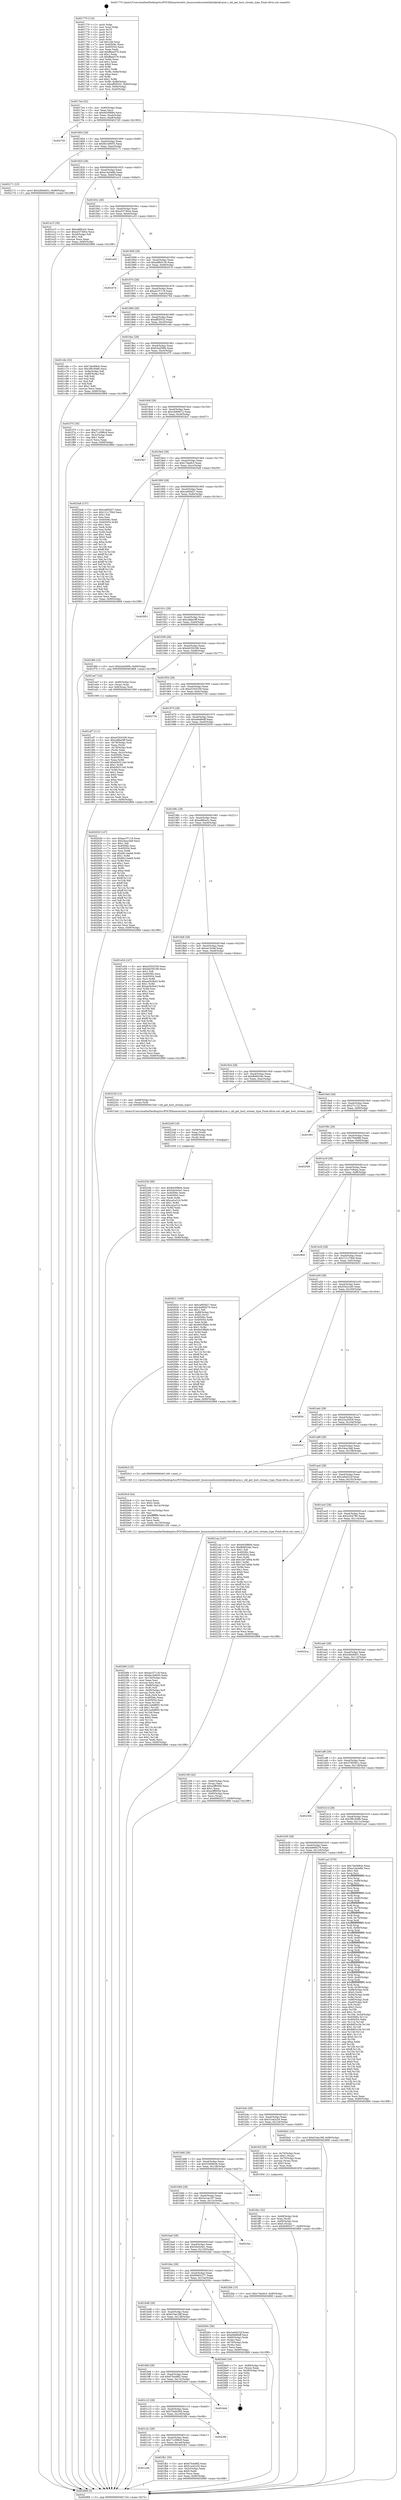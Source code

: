 digraph "0x401770" {
  label = "0x401770 (/mnt/c/Users/mathe/Desktop/tcc/POCII/binaries/extr_linuxsoundsocintelskylakeskl-pcm.c_skl_get_host_stream_type_Final-ollvm.out::main(0))"
  labelloc = "t"
  node[shape=record]

  Entry [label="",width=0.3,height=0.3,shape=circle,fillcolor=black,style=filled]
  "0x4017e4" [label="{
     0x4017e4 [32]\l
     | [instrs]\l
     &nbsp;&nbsp;0x4017e4 \<+6\>: mov -0x90(%rbp),%eax\l
     &nbsp;&nbsp;0x4017ea \<+2\>: mov %eax,%ecx\l
     &nbsp;&nbsp;0x4017ec \<+6\>: sub $0x9430f684,%ecx\l
     &nbsp;&nbsp;0x4017f2 \<+6\>: mov %eax,-0xa4(%rbp)\l
     &nbsp;&nbsp;0x4017f8 \<+6\>: mov %ecx,-0xa8(%rbp)\l
     &nbsp;&nbsp;0x4017fe \<+6\>: je 00000000004027d3 \<main+0x1063\>\l
  }"]
  "0x4027d3" [label="{
     0x4027d3\l
  }", style=dashed]
  "0x401804" [label="{
     0x401804 [28]\l
     | [instrs]\l
     &nbsp;&nbsp;0x401804 \<+5\>: jmp 0000000000401809 \<main+0x99\>\l
     &nbsp;&nbsp;0x401809 \<+6\>: mov -0xa4(%rbp),%eax\l
     &nbsp;&nbsp;0x40180f \<+5\>: sub $0x9e1b9055,%eax\l
     &nbsp;&nbsp;0x401814 \<+6\>: mov %eax,-0xac(%rbp)\l
     &nbsp;&nbsp;0x40181a \<+6\>: je 0000000000402171 \<main+0xa01\>\l
  }"]
  Exit [label="",width=0.3,height=0.3,shape=circle,fillcolor=black,style=filled,peripheries=2]
  "0x402171" [label="{
     0x402171 [15]\l
     | [instrs]\l
     &nbsp;&nbsp;0x402171 \<+10\>: movl $0x2d0e9d31,-0x90(%rbp)\l
     &nbsp;&nbsp;0x40217b \<+5\>: jmp 0000000000402868 \<main+0x10f8\>\l
  }"]
  "0x401820" [label="{
     0x401820 [28]\l
     | [instrs]\l
     &nbsp;&nbsp;0x401820 \<+5\>: jmp 0000000000401825 \<main+0xb5\>\l
     &nbsp;&nbsp;0x401825 \<+6\>: mov -0xa4(%rbp),%eax\l
     &nbsp;&nbsp;0x40182b \<+5\>: sub $0xa14a3e8b,%eax\l
     &nbsp;&nbsp;0x401830 \<+6\>: mov %eax,-0xb0(%rbp)\l
     &nbsp;&nbsp;0x401836 \<+6\>: je 0000000000401e15 \<main+0x6a5\>\l
  }"]
  "0x40225b" [label="{
     0x40225b [96]\l
     | [instrs]\l
     &nbsp;&nbsp;0x40225b \<+5\>: mov $0x9430f684,%eax\l
     &nbsp;&nbsp;0x402260 \<+5\>: mov $0x5dc0c0e1,%ecx\l
     &nbsp;&nbsp;0x402265 \<+7\>: mov 0x40506c,%edx\l
     &nbsp;&nbsp;0x40226c \<+7\>: mov 0x405054,%esi\l
     &nbsp;&nbsp;0x402273 \<+3\>: mov %edx,%r8d\l
     &nbsp;&nbsp;0x402276 \<+7\>: add $0xca2a31d,%r8d\l
     &nbsp;&nbsp;0x40227d \<+4\>: sub $0x1,%r8d\l
     &nbsp;&nbsp;0x402281 \<+7\>: sub $0xca2a31d,%r8d\l
     &nbsp;&nbsp;0x402288 \<+4\>: imul %r8d,%edx\l
     &nbsp;&nbsp;0x40228c \<+3\>: and $0x1,%edx\l
     &nbsp;&nbsp;0x40228f \<+3\>: cmp $0x0,%edx\l
     &nbsp;&nbsp;0x402292 \<+4\>: sete %r9b\l
     &nbsp;&nbsp;0x402296 \<+3\>: cmp $0xa,%esi\l
     &nbsp;&nbsp;0x402299 \<+4\>: setl %r10b\l
     &nbsp;&nbsp;0x40229d \<+3\>: mov %r9b,%r11b\l
     &nbsp;&nbsp;0x4022a0 \<+3\>: and %r10b,%r11b\l
     &nbsp;&nbsp;0x4022a3 \<+3\>: xor %r10b,%r9b\l
     &nbsp;&nbsp;0x4022a6 \<+3\>: or %r9b,%r11b\l
     &nbsp;&nbsp;0x4022a9 \<+4\>: test $0x1,%r11b\l
     &nbsp;&nbsp;0x4022ad \<+3\>: cmovne %ecx,%eax\l
     &nbsp;&nbsp;0x4022b0 \<+6\>: mov %eax,-0x90(%rbp)\l
     &nbsp;&nbsp;0x4022b6 \<+5\>: jmp 0000000000402868 \<main+0x10f8\>\l
  }"]
  "0x401e15" [label="{
     0x401e15 [30]\l
     | [instrs]\l
     &nbsp;&nbsp;0x401e15 \<+5\>: mov $0xed8fca3c,%eax\l
     &nbsp;&nbsp;0x401e1a \<+5\>: mov $0xa53749ce,%ecx\l
     &nbsp;&nbsp;0x401e1f \<+3\>: mov -0x2d(%rbp),%dl\l
     &nbsp;&nbsp;0x401e22 \<+3\>: test $0x1,%dl\l
     &nbsp;&nbsp;0x401e25 \<+3\>: cmovne %ecx,%eax\l
     &nbsp;&nbsp;0x401e28 \<+6\>: mov %eax,-0x90(%rbp)\l
     &nbsp;&nbsp;0x401e2e \<+5\>: jmp 0000000000402868 \<main+0x10f8\>\l
  }"]
  "0x40183c" [label="{
     0x40183c [28]\l
     | [instrs]\l
     &nbsp;&nbsp;0x40183c \<+5\>: jmp 0000000000401841 \<main+0xd1\>\l
     &nbsp;&nbsp;0x401841 \<+6\>: mov -0xa4(%rbp),%eax\l
     &nbsp;&nbsp;0x401847 \<+5\>: sub $0xa53749ce,%eax\l
     &nbsp;&nbsp;0x40184c \<+6\>: mov %eax,-0xb4(%rbp)\l
     &nbsp;&nbsp;0x401852 \<+6\>: je 0000000000401e33 \<main+0x6c3\>\l
  }"]
  "0x402249" [label="{
     0x402249 [18]\l
     | [instrs]\l
     &nbsp;&nbsp;0x402249 \<+4\>: mov -0x58(%rbp),%rdi\l
     &nbsp;&nbsp;0x40224d \<+2\>: mov %eax,(%rdi)\l
     &nbsp;&nbsp;0x40224f \<+4\>: mov -0x68(%rbp),%rdi\l
     &nbsp;&nbsp;0x402253 \<+3\>: mov (%rdi),%rdi\l
     &nbsp;&nbsp;0x402256 \<+5\>: call 0000000000401030 \<free@plt\>\l
     | [calls]\l
     &nbsp;&nbsp;0x401030 \{1\} (unknown)\l
  }"]
  "0x401e33" [label="{
     0x401e33\l
  }", style=dashed]
  "0x401858" [label="{
     0x401858 [28]\l
     | [instrs]\l
     &nbsp;&nbsp;0x401858 \<+5\>: jmp 000000000040185d \<main+0xed\>\l
     &nbsp;&nbsp;0x40185d \<+6\>: mov -0xa4(%rbp),%eax\l
     &nbsp;&nbsp;0x401863 \<+5\>: sub $0xa9fb0130,%eax\l
     &nbsp;&nbsp;0x401868 \<+6\>: mov %eax,-0xb8(%rbp)\l
     &nbsp;&nbsp;0x40186e \<+6\>: je 000000000040247d \<main+0xd0d\>\l
  }"]
  "0x4020f4" [label="{
     0x4020f4 [125]\l
     | [instrs]\l
     &nbsp;&nbsp;0x4020f4 \<+5\>: mov $0xae1f7118,%ecx\l
     &nbsp;&nbsp;0x4020f9 \<+5\>: mov $0x9e1b9055,%edx\l
     &nbsp;&nbsp;0x4020fe \<+6\>: mov -0x150(%rbp),%esi\l
     &nbsp;&nbsp;0x402104 \<+3\>: imul %eax,%esi\l
     &nbsp;&nbsp;0x402107 \<+3\>: movslq %esi,%rdi\l
     &nbsp;&nbsp;0x40210a \<+4\>: mov -0x68(%rbp),%r8\l
     &nbsp;&nbsp;0x40210e \<+3\>: mov (%r8),%r8\l
     &nbsp;&nbsp;0x402111 \<+4\>: mov -0x60(%rbp),%r9\l
     &nbsp;&nbsp;0x402115 \<+3\>: movslq (%r9),%r9\l
     &nbsp;&nbsp;0x402118 \<+4\>: mov %rdi,(%r8,%r9,8)\l
     &nbsp;&nbsp;0x40211c \<+7\>: mov 0x40506c,%eax\l
     &nbsp;&nbsp;0x402123 \<+7\>: mov 0x405054,%esi\l
     &nbsp;&nbsp;0x40212a \<+3\>: mov %eax,%r10d\l
     &nbsp;&nbsp;0x40212d \<+7\>: add $0x1ed4f955,%r10d\l
     &nbsp;&nbsp;0x402134 \<+4\>: sub $0x1,%r10d\l
     &nbsp;&nbsp;0x402138 \<+7\>: sub $0x1ed4f955,%r10d\l
     &nbsp;&nbsp;0x40213f \<+4\>: imul %r10d,%eax\l
     &nbsp;&nbsp;0x402143 \<+3\>: and $0x1,%eax\l
     &nbsp;&nbsp;0x402146 \<+3\>: cmp $0x0,%eax\l
     &nbsp;&nbsp;0x402149 \<+4\>: sete %r11b\l
     &nbsp;&nbsp;0x40214d \<+3\>: cmp $0xa,%esi\l
     &nbsp;&nbsp;0x402150 \<+3\>: setl %bl\l
     &nbsp;&nbsp;0x402153 \<+3\>: mov %r11b,%r14b\l
     &nbsp;&nbsp;0x402156 \<+3\>: and %bl,%r14b\l
     &nbsp;&nbsp;0x402159 \<+3\>: xor %bl,%r11b\l
     &nbsp;&nbsp;0x40215c \<+3\>: or %r11b,%r14b\l
     &nbsp;&nbsp;0x40215f \<+4\>: test $0x1,%r14b\l
     &nbsp;&nbsp;0x402163 \<+3\>: cmovne %edx,%ecx\l
     &nbsp;&nbsp;0x402166 \<+6\>: mov %ecx,-0x90(%rbp)\l
     &nbsp;&nbsp;0x40216c \<+5\>: jmp 0000000000402868 \<main+0x10f8\>\l
  }"]
  "0x40247d" [label="{
     0x40247d\l
  }", style=dashed]
  "0x401874" [label="{
     0x401874 [28]\l
     | [instrs]\l
     &nbsp;&nbsp;0x401874 \<+5\>: jmp 0000000000401879 \<main+0x109\>\l
     &nbsp;&nbsp;0x401879 \<+6\>: mov -0xa4(%rbp),%eax\l
     &nbsp;&nbsp;0x40187f \<+5\>: sub $0xae1f7118,%eax\l
     &nbsp;&nbsp;0x401884 \<+6\>: mov %eax,-0xbc(%rbp)\l
     &nbsp;&nbsp;0x40188a \<+6\>: je 000000000040276d \<main+0xffd\>\l
  }"]
  "0x4020c8" [label="{
     0x4020c8 [44]\l
     | [instrs]\l
     &nbsp;&nbsp;0x4020c8 \<+2\>: xor %ecx,%ecx\l
     &nbsp;&nbsp;0x4020ca \<+5\>: mov $0x2,%edx\l
     &nbsp;&nbsp;0x4020cf \<+6\>: mov %edx,-0x14c(%rbp)\l
     &nbsp;&nbsp;0x4020d5 \<+1\>: cltd\l
     &nbsp;&nbsp;0x4020d6 \<+6\>: mov -0x14c(%rbp),%esi\l
     &nbsp;&nbsp;0x4020dc \<+2\>: idiv %esi\l
     &nbsp;&nbsp;0x4020de \<+6\>: imul $0xfffffffe,%edx,%edx\l
     &nbsp;&nbsp;0x4020e4 \<+3\>: sub $0x1,%ecx\l
     &nbsp;&nbsp;0x4020e7 \<+2\>: sub %ecx,%edx\l
     &nbsp;&nbsp;0x4020e9 \<+6\>: mov %edx,-0x150(%rbp)\l
     &nbsp;&nbsp;0x4020ef \<+5\>: call 0000000000401160 \<next_i\>\l
     | [calls]\l
     &nbsp;&nbsp;0x401160 \{1\} (/mnt/c/Users/mathe/Desktop/tcc/POCII/binaries/extr_linuxsoundsocintelskylakeskl-pcm.c_skl_get_host_stream_type_Final-ollvm.out::next_i)\l
  }"]
  "0x40276d" [label="{
     0x40276d\l
  }", style=dashed]
  "0x401890" [label="{
     0x401890 [28]\l
     | [instrs]\l
     &nbsp;&nbsp;0x401890 \<+5\>: jmp 0000000000401895 \<main+0x125\>\l
     &nbsp;&nbsp;0x401895 \<+6\>: mov -0xa4(%rbp),%eax\l
     &nbsp;&nbsp;0x40189b \<+5\>: sub $0xaff29332,%eax\l
     &nbsp;&nbsp;0x4018a0 \<+6\>: mov %eax,-0xc0(%rbp)\l
     &nbsp;&nbsp;0x4018a6 \<+6\>: je 0000000000401c6e \<main+0x4fe\>\l
  }"]
  "0x401fec" [label="{
     0x401fec [32]\l
     | [instrs]\l
     &nbsp;&nbsp;0x401fec \<+4\>: mov -0x68(%rbp),%rdi\l
     &nbsp;&nbsp;0x401ff0 \<+3\>: mov %rax,(%rdi)\l
     &nbsp;&nbsp;0x401ff3 \<+4\>: mov -0x60(%rbp),%rax\l
     &nbsp;&nbsp;0x401ff7 \<+6\>: movl $0x0,(%rax)\l
     &nbsp;&nbsp;0x401ffd \<+10\>: movl $0x60602277,-0x90(%rbp)\l
     &nbsp;&nbsp;0x402007 \<+5\>: jmp 0000000000402868 \<main+0x10f8\>\l
  }"]
  "0x401c6e" [label="{
     0x401c6e [53]\l
     | [instrs]\l
     &nbsp;&nbsp;0x401c6e \<+5\>: mov $0x7de568cb,%eax\l
     &nbsp;&nbsp;0x401c73 \<+5\>: mov $0x3f91848b,%ecx\l
     &nbsp;&nbsp;0x401c78 \<+6\>: mov -0x8a(%rbp),%dl\l
     &nbsp;&nbsp;0x401c7e \<+7\>: mov -0x89(%rbp),%sil\l
     &nbsp;&nbsp;0x401c85 \<+3\>: mov %dl,%dil\l
     &nbsp;&nbsp;0x401c88 \<+3\>: and %sil,%dil\l
     &nbsp;&nbsp;0x401c8b \<+3\>: xor %sil,%dl\l
     &nbsp;&nbsp;0x401c8e \<+3\>: or %dl,%dil\l
     &nbsp;&nbsp;0x401c91 \<+4\>: test $0x1,%dil\l
     &nbsp;&nbsp;0x401c95 \<+3\>: cmovne %ecx,%eax\l
     &nbsp;&nbsp;0x401c98 \<+6\>: mov %eax,-0x90(%rbp)\l
     &nbsp;&nbsp;0x401c9e \<+5\>: jmp 0000000000402868 \<main+0x10f8\>\l
  }"]
  "0x4018ac" [label="{
     0x4018ac [28]\l
     | [instrs]\l
     &nbsp;&nbsp;0x4018ac \<+5\>: jmp 00000000004018b1 \<main+0x141\>\l
     &nbsp;&nbsp;0x4018b1 \<+6\>: mov -0xa4(%rbp),%eax\l
     &nbsp;&nbsp;0x4018b7 \<+5\>: sub $0xb3a458f4,%eax\l
     &nbsp;&nbsp;0x4018bc \<+6\>: mov %eax,-0xc4(%rbp)\l
     &nbsp;&nbsp;0x4018c2 \<+6\>: je 0000000000401f75 \<main+0x805\>\l
  }"]
  "0x402868" [label="{
     0x402868 [5]\l
     | [instrs]\l
     &nbsp;&nbsp;0x402868 \<+5\>: jmp 00000000004017e4 \<main+0x74\>\l
  }"]
  "0x401770" [label="{
     0x401770 [116]\l
     | [instrs]\l
     &nbsp;&nbsp;0x401770 \<+1\>: push %rbp\l
     &nbsp;&nbsp;0x401771 \<+3\>: mov %rsp,%rbp\l
     &nbsp;&nbsp;0x401774 \<+2\>: push %r15\l
     &nbsp;&nbsp;0x401776 \<+2\>: push %r14\l
     &nbsp;&nbsp;0x401778 \<+2\>: push %r13\l
     &nbsp;&nbsp;0x40177a \<+2\>: push %r12\l
     &nbsp;&nbsp;0x40177c \<+1\>: push %rbx\l
     &nbsp;&nbsp;0x40177d \<+7\>: sub $0x148,%rsp\l
     &nbsp;&nbsp;0x401784 \<+7\>: mov 0x40506c,%eax\l
     &nbsp;&nbsp;0x40178b \<+7\>: mov 0x405054,%ecx\l
     &nbsp;&nbsp;0x401792 \<+2\>: mov %eax,%edx\l
     &nbsp;&nbsp;0x401794 \<+6\>: add $0xffaee576,%edx\l
     &nbsp;&nbsp;0x40179a \<+3\>: sub $0x1,%edx\l
     &nbsp;&nbsp;0x40179d \<+6\>: sub $0xffaee576,%edx\l
     &nbsp;&nbsp;0x4017a3 \<+3\>: imul %edx,%eax\l
     &nbsp;&nbsp;0x4017a6 \<+3\>: and $0x1,%eax\l
     &nbsp;&nbsp;0x4017a9 \<+3\>: cmp $0x0,%eax\l
     &nbsp;&nbsp;0x4017ac \<+4\>: sete %r8b\l
     &nbsp;&nbsp;0x4017b0 \<+4\>: and $0x1,%r8b\l
     &nbsp;&nbsp;0x4017b4 \<+7\>: mov %r8b,-0x8a(%rbp)\l
     &nbsp;&nbsp;0x4017bb \<+3\>: cmp $0xa,%ecx\l
     &nbsp;&nbsp;0x4017be \<+4\>: setl %r8b\l
     &nbsp;&nbsp;0x4017c2 \<+4\>: and $0x1,%r8b\l
     &nbsp;&nbsp;0x4017c6 \<+7\>: mov %r8b,-0x89(%rbp)\l
     &nbsp;&nbsp;0x4017cd \<+10\>: movl $0xaff29332,-0x90(%rbp)\l
     &nbsp;&nbsp;0x4017d7 \<+6\>: mov %edi,-0x94(%rbp)\l
     &nbsp;&nbsp;0x4017dd \<+7\>: mov %rsi,-0xa0(%rbp)\l
  }"]
  "0x401c48" [label="{
     0x401c48\l
  }", style=dashed]
  "0x401f75" [label="{
     0x401f75 [30]\l
     | [instrs]\l
     &nbsp;&nbsp;0x401f75 \<+5\>: mov $0x27c122,%eax\l
     &nbsp;&nbsp;0x401f7a \<+5\>: mov $0x71c096c9,%ecx\l
     &nbsp;&nbsp;0x401f7f \<+3\>: mov -0x2c(%rbp),%edx\l
     &nbsp;&nbsp;0x401f82 \<+3\>: cmp $0x1,%edx\l
     &nbsp;&nbsp;0x401f85 \<+3\>: cmovl %ecx,%eax\l
     &nbsp;&nbsp;0x401f88 \<+6\>: mov %eax,-0x90(%rbp)\l
     &nbsp;&nbsp;0x401f8e \<+5\>: jmp 0000000000402868 \<main+0x10f8\>\l
  }"]
  "0x4018c8" [label="{
     0x4018c8 [28]\l
     | [instrs]\l
     &nbsp;&nbsp;0x4018c8 \<+5\>: jmp 00000000004018cd \<main+0x15d\>\l
     &nbsp;&nbsp;0x4018cd \<+6\>: mov -0xa4(%rbp),%eax\l
     &nbsp;&nbsp;0x4018d3 \<+5\>: sub $0xc4d94b72,%eax\l
     &nbsp;&nbsp;0x4018d8 \<+6\>: mov %eax,-0xc8(%rbp)\l
     &nbsp;&nbsp;0x4018de \<+6\>: je 00000000004024a7 \<main+0xd37\>\l
  }"]
  "0x401fb1" [label="{
     0x401fb1 [30]\l
     | [instrs]\l
     &nbsp;&nbsp;0x401fb1 \<+5\>: mov $0x67b448f2,%eax\l
     &nbsp;&nbsp;0x401fb6 \<+5\>: mov $0x51e42c54,%ecx\l
     &nbsp;&nbsp;0x401fbb \<+3\>: mov -0x2c(%rbp),%edx\l
     &nbsp;&nbsp;0x401fbe \<+3\>: cmp $0x0,%edx\l
     &nbsp;&nbsp;0x401fc1 \<+3\>: cmove %ecx,%eax\l
     &nbsp;&nbsp;0x401fc4 \<+6\>: mov %eax,-0x90(%rbp)\l
     &nbsp;&nbsp;0x401fca \<+5\>: jmp 0000000000402868 \<main+0x10f8\>\l
  }"]
  "0x4024a7" [label="{
     0x4024a7\l
  }", style=dashed]
  "0x4018e4" [label="{
     0x4018e4 [28]\l
     | [instrs]\l
     &nbsp;&nbsp;0x4018e4 \<+5\>: jmp 00000000004018e9 \<main+0x179\>\l
     &nbsp;&nbsp;0x4018e9 \<+6\>: mov -0xa4(%rbp),%eax\l
     &nbsp;&nbsp;0x4018ef \<+5\>: sub $0xc7deefc3,%eax\l
     &nbsp;&nbsp;0x4018f4 \<+6\>: mov %eax,-0xcc(%rbp)\l
     &nbsp;&nbsp;0x4018fa \<+6\>: je 00000000004025a8 \<main+0xe38\>\l
  }"]
  "0x401c2c" [label="{
     0x401c2c [28]\l
     | [instrs]\l
     &nbsp;&nbsp;0x401c2c \<+5\>: jmp 0000000000401c31 \<main+0x4c1\>\l
     &nbsp;&nbsp;0x401c31 \<+6\>: mov -0xa4(%rbp),%eax\l
     &nbsp;&nbsp;0x401c37 \<+5\>: sub $0x71c096c9,%eax\l
     &nbsp;&nbsp;0x401c3c \<+6\>: mov %eax,-0x144(%rbp)\l
     &nbsp;&nbsp;0x401c42 \<+6\>: je 0000000000401fb1 \<main+0x841\>\l
  }"]
  "0x4025a8" [label="{
     0x4025a8 [137]\l
     | [instrs]\l
     &nbsp;&nbsp;0x4025a8 \<+5\>: mov $0xca6f3d27,%eax\l
     &nbsp;&nbsp;0x4025ad \<+5\>: mov $0x121c70b0,%ecx\l
     &nbsp;&nbsp;0x4025b2 \<+2\>: mov $0x1,%dl\l
     &nbsp;&nbsp;0x4025b4 \<+2\>: xor %esi,%esi\l
     &nbsp;&nbsp;0x4025b6 \<+7\>: mov 0x40506c,%edi\l
     &nbsp;&nbsp;0x4025bd \<+8\>: mov 0x405054,%r8d\l
     &nbsp;&nbsp;0x4025c5 \<+3\>: sub $0x1,%esi\l
     &nbsp;&nbsp;0x4025c8 \<+3\>: mov %edi,%r9d\l
     &nbsp;&nbsp;0x4025cb \<+3\>: add %esi,%r9d\l
     &nbsp;&nbsp;0x4025ce \<+4\>: imul %r9d,%edi\l
     &nbsp;&nbsp;0x4025d2 \<+3\>: and $0x1,%edi\l
     &nbsp;&nbsp;0x4025d5 \<+3\>: cmp $0x0,%edi\l
     &nbsp;&nbsp;0x4025d8 \<+4\>: sete %r10b\l
     &nbsp;&nbsp;0x4025dc \<+4\>: cmp $0xa,%r8d\l
     &nbsp;&nbsp;0x4025e0 \<+4\>: setl %r11b\l
     &nbsp;&nbsp;0x4025e4 \<+3\>: mov %r10b,%bl\l
     &nbsp;&nbsp;0x4025e7 \<+3\>: xor $0xff,%bl\l
     &nbsp;&nbsp;0x4025ea \<+3\>: mov %r11b,%r14b\l
     &nbsp;&nbsp;0x4025ed \<+4\>: xor $0xff,%r14b\l
     &nbsp;&nbsp;0x4025f1 \<+3\>: xor $0x1,%dl\l
     &nbsp;&nbsp;0x4025f4 \<+3\>: mov %bl,%r15b\l
     &nbsp;&nbsp;0x4025f7 \<+4\>: and $0xff,%r15b\l
     &nbsp;&nbsp;0x4025fb \<+3\>: and %dl,%r10b\l
     &nbsp;&nbsp;0x4025fe \<+3\>: mov %r14b,%r12b\l
     &nbsp;&nbsp;0x402601 \<+4\>: and $0xff,%r12b\l
     &nbsp;&nbsp;0x402605 \<+3\>: and %dl,%r11b\l
     &nbsp;&nbsp;0x402608 \<+3\>: or %r10b,%r15b\l
     &nbsp;&nbsp;0x40260b \<+3\>: or %r11b,%r12b\l
     &nbsp;&nbsp;0x40260e \<+3\>: xor %r12b,%r15b\l
     &nbsp;&nbsp;0x402611 \<+3\>: or %r14b,%bl\l
     &nbsp;&nbsp;0x402614 \<+3\>: xor $0xff,%bl\l
     &nbsp;&nbsp;0x402617 \<+3\>: or $0x1,%dl\l
     &nbsp;&nbsp;0x40261a \<+2\>: and %dl,%bl\l
     &nbsp;&nbsp;0x40261c \<+3\>: or %bl,%r15b\l
     &nbsp;&nbsp;0x40261f \<+4\>: test $0x1,%r15b\l
     &nbsp;&nbsp;0x402623 \<+3\>: cmovne %ecx,%eax\l
     &nbsp;&nbsp;0x402626 \<+6\>: mov %eax,-0x90(%rbp)\l
     &nbsp;&nbsp;0x40262c \<+5\>: jmp 0000000000402868 \<main+0x10f8\>\l
  }"]
  "0x401900" [label="{
     0x401900 [28]\l
     | [instrs]\l
     &nbsp;&nbsp;0x401900 \<+5\>: jmp 0000000000401905 \<main+0x195\>\l
     &nbsp;&nbsp;0x401905 \<+6\>: mov -0xa4(%rbp),%eax\l
     &nbsp;&nbsp;0x40190b \<+5\>: sub $0xca6f3d27,%eax\l
     &nbsp;&nbsp;0x401910 \<+6\>: mov %eax,-0xd0(%rbp)\l
     &nbsp;&nbsp;0x401916 \<+6\>: je 0000000000402851 \<main+0x10e1\>\l
  }"]
  "0x4023fb" [label="{
     0x4023fb\l
  }", style=dashed]
  "0x402851" [label="{
     0x402851\l
  }", style=dashed]
  "0x40191c" [label="{
     0x40191c [28]\l
     | [instrs]\l
     &nbsp;&nbsp;0x40191c \<+5\>: jmp 0000000000401921 \<main+0x1b1\>\l
     &nbsp;&nbsp;0x401921 \<+6\>: mov -0xa4(%rbp),%eax\l
     &nbsp;&nbsp;0x401927 \<+5\>: sub $0xcddbe3ff,%eax\l
     &nbsp;&nbsp;0x40192c \<+6\>: mov %eax,-0xd4(%rbp)\l
     &nbsp;&nbsp;0x401932 \<+6\>: je 0000000000401f66 \<main+0x7f6\>\l
  }"]
  "0x401c10" [label="{
     0x401c10 [28]\l
     | [instrs]\l
     &nbsp;&nbsp;0x401c10 \<+5\>: jmp 0000000000401c15 \<main+0x4a5\>\l
     &nbsp;&nbsp;0x401c15 \<+6\>: mov -0xa4(%rbp),%eax\l
     &nbsp;&nbsp;0x401c1b \<+5\>: sub $0x70a0d3d5,%eax\l
     &nbsp;&nbsp;0x401c20 \<+6\>: mov %eax,-0x140(%rbp)\l
     &nbsp;&nbsp;0x401c26 \<+6\>: je 00000000004023fb \<main+0xc8b\>\l
  }"]
  "0x401f66" [label="{
     0x401f66 [15]\l
     | [instrs]\l
     &nbsp;&nbsp;0x401f66 \<+10\>: movl $0xb3a458f4,-0x90(%rbp)\l
     &nbsp;&nbsp;0x401f70 \<+5\>: jmp 0000000000402868 \<main+0x10f8\>\l
  }"]
  "0x401938" [label="{
     0x401938 [28]\l
     | [instrs]\l
     &nbsp;&nbsp;0x401938 \<+5\>: jmp 000000000040193d \<main+0x1cd\>\l
     &nbsp;&nbsp;0x40193d \<+6\>: mov -0xa4(%rbp),%eax\l
     &nbsp;&nbsp;0x401943 \<+5\>: sub $0xdd259198,%eax\l
     &nbsp;&nbsp;0x401948 \<+6\>: mov %eax,-0xd8(%rbp)\l
     &nbsp;&nbsp;0x40194e \<+6\>: je 0000000000401ee7 \<main+0x777\>\l
  }"]
  "0x4024d4" [label="{
     0x4024d4\l
  }", style=dashed]
  "0x401ee7" [label="{
     0x401ee7 [16]\l
     | [instrs]\l
     &nbsp;&nbsp;0x401ee7 \<+4\>: mov -0x80(%rbp),%rax\l
     &nbsp;&nbsp;0x401eeb \<+3\>: mov (%rax),%rax\l
     &nbsp;&nbsp;0x401eee \<+4\>: mov 0x8(%rax),%rdi\l
     &nbsp;&nbsp;0x401ef2 \<+5\>: call 0000000000401060 \<atoi@plt\>\l
     | [calls]\l
     &nbsp;&nbsp;0x401060 \{1\} (unknown)\l
  }"]
  "0x401954" [label="{
     0x401954 [28]\l
     | [instrs]\l
     &nbsp;&nbsp;0x401954 \<+5\>: jmp 0000000000401959 \<main+0x1e9\>\l
     &nbsp;&nbsp;0x401959 \<+6\>: mov -0xa4(%rbp),%eax\l
     &nbsp;&nbsp;0x40195f \<+5\>: sub $0xe5354339,%eax\l
     &nbsp;&nbsp;0x401964 \<+6\>: mov %eax,-0xdc(%rbp)\l
     &nbsp;&nbsp;0x40196a \<+6\>: je 000000000040273d \<main+0xfcd\>\l
  }"]
  "0x401bf4" [label="{
     0x401bf4 [28]\l
     | [instrs]\l
     &nbsp;&nbsp;0x401bf4 \<+5\>: jmp 0000000000401bf9 \<main+0x489\>\l
     &nbsp;&nbsp;0x401bf9 \<+6\>: mov -0xa4(%rbp),%eax\l
     &nbsp;&nbsp;0x401bff \<+5\>: sub $0x67b448f2,%eax\l
     &nbsp;&nbsp;0x401c04 \<+6\>: mov %eax,-0x13c(%rbp)\l
     &nbsp;&nbsp;0x401c0a \<+6\>: je 00000000004024d4 \<main+0xd64\>\l
  }"]
  "0x40273d" [label="{
     0x40273d\l
  }", style=dashed]
  "0x401970" [label="{
     0x401970 [28]\l
     | [instrs]\l
     &nbsp;&nbsp;0x401970 \<+5\>: jmp 0000000000401975 \<main+0x205\>\l
     &nbsp;&nbsp;0x401975 \<+6\>: mov -0xa4(%rbp),%eax\l
     &nbsp;&nbsp;0x40197b \<+5\>: sub $0xe9e86eff,%eax\l
     &nbsp;&nbsp;0x401980 \<+6\>: mov %eax,-0xe0(%rbp)\l
     &nbsp;&nbsp;0x401986 \<+6\>: je 0000000000402030 \<main+0x8c0\>\l
  }"]
  "0x4026e0" [label="{
     0x4026e0 [24]\l
     | [instrs]\l
     &nbsp;&nbsp;0x4026e0 \<+7\>: mov -0x88(%rbp),%rax\l
     &nbsp;&nbsp;0x4026e7 \<+2\>: mov (%rax),%eax\l
     &nbsp;&nbsp;0x4026e9 \<+4\>: lea -0x28(%rbp),%rsp\l
     &nbsp;&nbsp;0x4026ed \<+1\>: pop %rbx\l
     &nbsp;&nbsp;0x4026ee \<+2\>: pop %r12\l
     &nbsp;&nbsp;0x4026f0 \<+2\>: pop %r13\l
     &nbsp;&nbsp;0x4026f2 \<+2\>: pop %r14\l
     &nbsp;&nbsp;0x4026f4 \<+2\>: pop %r15\l
     &nbsp;&nbsp;0x4026f6 \<+1\>: pop %rbp\l
     &nbsp;&nbsp;0x4026f7 \<+1\>: ret\l
  }"]
  "0x402030" [label="{
     0x402030 [147]\l
     | [instrs]\l
     &nbsp;&nbsp;0x402030 \<+5\>: mov $0xae1f7118,%eax\l
     &nbsp;&nbsp;0x402035 \<+5\>: mov $0x24ea1fa8,%ecx\l
     &nbsp;&nbsp;0x40203a \<+2\>: mov $0x1,%dl\l
     &nbsp;&nbsp;0x40203c \<+7\>: mov 0x40506c,%esi\l
     &nbsp;&nbsp;0x402043 \<+7\>: mov 0x405054,%edi\l
     &nbsp;&nbsp;0x40204a \<+3\>: mov %esi,%r8d\l
     &nbsp;&nbsp;0x40204d \<+7\>: add $0x6612ade8,%r8d\l
     &nbsp;&nbsp;0x402054 \<+4\>: sub $0x1,%r8d\l
     &nbsp;&nbsp;0x402058 \<+7\>: sub $0x6612ade8,%r8d\l
     &nbsp;&nbsp;0x40205f \<+4\>: imul %r8d,%esi\l
     &nbsp;&nbsp;0x402063 \<+3\>: and $0x1,%esi\l
     &nbsp;&nbsp;0x402066 \<+3\>: cmp $0x0,%esi\l
     &nbsp;&nbsp;0x402069 \<+4\>: sete %r9b\l
     &nbsp;&nbsp;0x40206d \<+3\>: cmp $0xa,%edi\l
     &nbsp;&nbsp;0x402070 \<+4\>: setl %r10b\l
     &nbsp;&nbsp;0x402074 \<+3\>: mov %r9b,%r11b\l
     &nbsp;&nbsp;0x402077 \<+4\>: xor $0xff,%r11b\l
     &nbsp;&nbsp;0x40207b \<+3\>: mov %r10b,%bl\l
     &nbsp;&nbsp;0x40207e \<+3\>: xor $0xff,%bl\l
     &nbsp;&nbsp;0x402081 \<+3\>: xor $0x1,%dl\l
     &nbsp;&nbsp;0x402084 \<+3\>: mov %r11b,%r14b\l
     &nbsp;&nbsp;0x402087 \<+4\>: and $0xff,%r14b\l
     &nbsp;&nbsp;0x40208b \<+3\>: and %dl,%r9b\l
     &nbsp;&nbsp;0x40208e \<+3\>: mov %bl,%r15b\l
     &nbsp;&nbsp;0x402091 \<+4\>: and $0xff,%r15b\l
     &nbsp;&nbsp;0x402095 \<+3\>: and %dl,%r10b\l
     &nbsp;&nbsp;0x402098 \<+3\>: or %r9b,%r14b\l
     &nbsp;&nbsp;0x40209b \<+3\>: or %r10b,%r15b\l
     &nbsp;&nbsp;0x40209e \<+3\>: xor %r15b,%r14b\l
     &nbsp;&nbsp;0x4020a1 \<+3\>: or %bl,%r11b\l
     &nbsp;&nbsp;0x4020a4 \<+4\>: xor $0xff,%r11b\l
     &nbsp;&nbsp;0x4020a8 \<+3\>: or $0x1,%dl\l
     &nbsp;&nbsp;0x4020ab \<+3\>: and %dl,%r11b\l
     &nbsp;&nbsp;0x4020ae \<+3\>: or %r11b,%r14b\l
     &nbsp;&nbsp;0x4020b1 \<+4\>: test $0x1,%r14b\l
     &nbsp;&nbsp;0x4020b5 \<+3\>: cmovne %ecx,%eax\l
     &nbsp;&nbsp;0x4020b8 \<+6\>: mov %eax,-0x90(%rbp)\l
     &nbsp;&nbsp;0x4020be \<+5\>: jmp 0000000000402868 \<main+0x10f8\>\l
  }"]
  "0x40198c" [label="{
     0x40198c [28]\l
     | [instrs]\l
     &nbsp;&nbsp;0x40198c \<+5\>: jmp 0000000000401991 \<main+0x221\>\l
     &nbsp;&nbsp;0x401991 \<+6\>: mov -0xa4(%rbp),%eax\l
     &nbsp;&nbsp;0x401997 \<+5\>: sub $0xed8fca3c,%eax\l
     &nbsp;&nbsp;0x40199c \<+6\>: mov %eax,-0xe4(%rbp)\l
     &nbsp;&nbsp;0x4019a2 \<+6\>: je 0000000000401e54 \<main+0x6e4\>\l
  }"]
  "0x401bd8" [label="{
     0x401bd8 [28]\l
     | [instrs]\l
     &nbsp;&nbsp;0x401bd8 \<+5\>: jmp 0000000000401bdd \<main+0x46d\>\l
     &nbsp;&nbsp;0x401bdd \<+6\>: mov -0xa4(%rbp),%eax\l
     &nbsp;&nbsp;0x401be3 \<+5\>: sub $0x616ec39f,%eax\l
     &nbsp;&nbsp;0x401be8 \<+6\>: mov %eax,-0x138(%rbp)\l
     &nbsp;&nbsp;0x401bee \<+6\>: je 00000000004026e0 \<main+0xf70\>\l
  }"]
  "0x401e54" [label="{
     0x401e54 [147]\l
     | [instrs]\l
     &nbsp;&nbsp;0x401e54 \<+5\>: mov $0xe5354339,%eax\l
     &nbsp;&nbsp;0x401e59 \<+5\>: mov $0xdd259198,%ecx\l
     &nbsp;&nbsp;0x401e5e \<+2\>: mov $0x1,%dl\l
     &nbsp;&nbsp;0x401e60 \<+7\>: mov 0x40506c,%esi\l
     &nbsp;&nbsp;0x401e67 \<+7\>: mov 0x405054,%edi\l
     &nbsp;&nbsp;0x401e6e \<+3\>: mov %esi,%r8d\l
     &nbsp;&nbsp;0x401e71 \<+7\>: sub $0xae5b3b43,%r8d\l
     &nbsp;&nbsp;0x401e78 \<+4\>: sub $0x1,%r8d\l
     &nbsp;&nbsp;0x401e7c \<+7\>: add $0xae5b3b43,%r8d\l
     &nbsp;&nbsp;0x401e83 \<+4\>: imul %r8d,%esi\l
     &nbsp;&nbsp;0x401e87 \<+3\>: and $0x1,%esi\l
     &nbsp;&nbsp;0x401e8a \<+3\>: cmp $0x0,%esi\l
     &nbsp;&nbsp;0x401e8d \<+4\>: sete %r9b\l
     &nbsp;&nbsp;0x401e91 \<+3\>: cmp $0xa,%edi\l
     &nbsp;&nbsp;0x401e94 \<+4\>: setl %r10b\l
     &nbsp;&nbsp;0x401e98 \<+3\>: mov %r9b,%r11b\l
     &nbsp;&nbsp;0x401e9b \<+4\>: xor $0xff,%r11b\l
     &nbsp;&nbsp;0x401e9f \<+3\>: mov %r10b,%bl\l
     &nbsp;&nbsp;0x401ea2 \<+3\>: xor $0xff,%bl\l
     &nbsp;&nbsp;0x401ea5 \<+3\>: xor $0x1,%dl\l
     &nbsp;&nbsp;0x401ea8 \<+3\>: mov %r11b,%r14b\l
     &nbsp;&nbsp;0x401eab \<+4\>: and $0xff,%r14b\l
     &nbsp;&nbsp;0x401eaf \<+3\>: and %dl,%r9b\l
     &nbsp;&nbsp;0x401eb2 \<+3\>: mov %bl,%r15b\l
     &nbsp;&nbsp;0x401eb5 \<+4\>: and $0xff,%r15b\l
     &nbsp;&nbsp;0x401eb9 \<+3\>: and %dl,%r10b\l
     &nbsp;&nbsp;0x401ebc \<+3\>: or %r9b,%r14b\l
     &nbsp;&nbsp;0x401ebf \<+3\>: or %r10b,%r15b\l
     &nbsp;&nbsp;0x401ec2 \<+3\>: xor %r15b,%r14b\l
     &nbsp;&nbsp;0x401ec5 \<+3\>: or %bl,%r11b\l
     &nbsp;&nbsp;0x401ec8 \<+4\>: xor $0xff,%r11b\l
     &nbsp;&nbsp;0x401ecc \<+3\>: or $0x1,%dl\l
     &nbsp;&nbsp;0x401ecf \<+3\>: and %dl,%r11b\l
     &nbsp;&nbsp;0x401ed2 \<+3\>: or %r11b,%r14b\l
     &nbsp;&nbsp;0x401ed5 \<+4\>: test $0x1,%r14b\l
     &nbsp;&nbsp;0x401ed9 \<+3\>: cmovne %ecx,%eax\l
     &nbsp;&nbsp;0x401edc \<+6\>: mov %eax,-0x90(%rbp)\l
     &nbsp;&nbsp;0x401ee2 \<+5\>: jmp 0000000000402868 \<main+0x10f8\>\l
  }"]
  "0x4019a8" [label="{
     0x4019a8 [28]\l
     | [instrs]\l
     &nbsp;&nbsp;0x4019a8 \<+5\>: jmp 00000000004019ad \<main+0x23d\>\l
     &nbsp;&nbsp;0x4019ad \<+6\>: mov -0xa4(%rbp),%eax\l
     &nbsp;&nbsp;0x4019b3 \<+5\>: sub $0xee19cfef,%eax\l
     &nbsp;&nbsp;0x4019b8 \<+6\>: mov %eax,-0xe8(%rbp)\l
     &nbsp;&nbsp;0x4019be \<+6\>: je 000000000040253e \<main+0xdce\>\l
  }"]
  "0x40200c" [label="{
     0x40200c [36]\l
     | [instrs]\l
     &nbsp;&nbsp;0x40200c \<+5\>: mov $0x2a6d222f,%eax\l
     &nbsp;&nbsp;0x402011 \<+5\>: mov $0xe9e86eff,%ecx\l
     &nbsp;&nbsp;0x402016 \<+4\>: mov -0x60(%rbp),%rdx\l
     &nbsp;&nbsp;0x40201a \<+2\>: mov (%rdx),%esi\l
     &nbsp;&nbsp;0x40201c \<+4\>: mov -0x70(%rbp),%rdx\l
     &nbsp;&nbsp;0x402020 \<+2\>: cmp (%rdx),%esi\l
     &nbsp;&nbsp;0x402022 \<+3\>: cmovl %ecx,%eax\l
     &nbsp;&nbsp;0x402025 \<+6\>: mov %eax,-0x90(%rbp)\l
     &nbsp;&nbsp;0x40202b \<+5\>: jmp 0000000000402868 \<main+0x10f8\>\l
  }"]
  "0x40253e" [label="{
     0x40253e\l
  }", style=dashed]
  "0x4019c4" [label="{
     0x4019c4 [28]\l
     | [instrs]\l
     &nbsp;&nbsp;0x4019c4 \<+5\>: jmp 00000000004019c9 \<main+0x259\>\l
     &nbsp;&nbsp;0x4019c9 \<+6\>: mov -0xa4(%rbp),%eax\l
     &nbsp;&nbsp;0x4019cf \<+5\>: sub $0xfb6833dc,%eax\l
     &nbsp;&nbsp;0x4019d4 \<+6\>: mov %eax,-0xec(%rbp)\l
     &nbsp;&nbsp;0x4019da \<+6\>: je 000000000040223d \<main+0xacd\>\l
  }"]
  "0x401bbc" [label="{
     0x401bbc [28]\l
     | [instrs]\l
     &nbsp;&nbsp;0x401bbc \<+5\>: jmp 0000000000401bc1 \<main+0x451\>\l
     &nbsp;&nbsp;0x401bc1 \<+6\>: mov -0xa4(%rbp),%eax\l
     &nbsp;&nbsp;0x401bc7 \<+5\>: sub $0x60602277,%eax\l
     &nbsp;&nbsp;0x401bcc \<+6\>: mov %eax,-0x134(%rbp)\l
     &nbsp;&nbsp;0x401bd2 \<+6\>: je 000000000040200c \<main+0x89c\>\l
  }"]
  "0x40223d" [label="{
     0x40223d [12]\l
     | [instrs]\l
     &nbsp;&nbsp;0x40223d \<+4\>: mov -0x68(%rbp),%rax\l
     &nbsp;&nbsp;0x402241 \<+3\>: mov (%rax),%rdi\l
     &nbsp;&nbsp;0x402244 \<+5\>: call 00000000004015a0 \<skl_get_host_stream_type\>\l
     | [calls]\l
     &nbsp;&nbsp;0x4015a0 \{1\} (/mnt/c/Users/mathe/Desktop/tcc/POCII/binaries/extr_linuxsoundsocintelskylakeskl-pcm.c_skl_get_host_stream_type_Final-ollvm.out::skl_get_host_stream_type)\l
  }"]
  "0x4019e0" [label="{
     0x4019e0 [28]\l
     | [instrs]\l
     &nbsp;&nbsp;0x4019e0 \<+5\>: jmp 00000000004019e5 \<main+0x275\>\l
     &nbsp;&nbsp;0x4019e5 \<+6\>: mov -0xa4(%rbp),%eax\l
     &nbsp;&nbsp;0x4019eb \<+5\>: sub $0x27c122,%eax\l
     &nbsp;&nbsp;0x4019f0 \<+6\>: mov %eax,-0xf0(%rbp)\l
     &nbsp;&nbsp;0x4019f6 \<+6\>: je 0000000000401f93 \<main+0x823\>\l
  }"]
  "0x4022bb" [label="{
     0x4022bb [15]\l
     | [instrs]\l
     &nbsp;&nbsp;0x4022bb \<+10\>: movl $0xc7deefc3,-0x90(%rbp)\l
     &nbsp;&nbsp;0x4022c5 \<+5\>: jmp 0000000000402868 \<main+0x10f8\>\l
  }"]
  "0x401f93" [label="{
     0x401f93\l
  }", style=dashed]
  "0x4019fc" [label="{
     0x4019fc [28]\l
     | [instrs]\l
     &nbsp;&nbsp;0x4019fc \<+5\>: jmp 0000000000401a01 \<main+0x291\>\l
     &nbsp;&nbsp;0x401a01 \<+6\>: mov -0xa4(%rbp),%eax\l
     &nbsp;&nbsp;0x401a07 \<+5\>: sub $0x764bf9b,%eax\l
     &nbsp;&nbsp;0x401a0c \<+6\>: mov %eax,-0xf4(%rbp)\l
     &nbsp;&nbsp;0x401a12 \<+6\>: je 0000000000402599 \<main+0xe29\>\l
  }"]
  "0x401ba0" [label="{
     0x401ba0 [28]\l
     | [instrs]\l
     &nbsp;&nbsp;0x401ba0 \<+5\>: jmp 0000000000401ba5 \<main+0x435\>\l
     &nbsp;&nbsp;0x401ba5 \<+6\>: mov -0xa4(%rbp),%eax\l
     &nbsp;&nbsp;0x401bab \<+5\>: sub $0x5dc0c0e1,%eax\l
     &nbsp;&nbsp;0x401bb0 \<+6\>: mov %eax,-0x130(%rbp)\l
     &nbsp;&nbsp;0x401bb6 \<+6\>: je 00000000004022bb \<main+0xb4b\>\l
  }"]
  "0x402599" [label="{
     0x402599\l
  }", style=dashed]
  "0x401a18" [label="{
     0x401a18 [28]\l
     | [instrs]\l
     &nbsp;&nbsp;0x401a18 \<+5\>: jmp 0000000000401a1d \<main+0x2ad\>\l
     &nbsp;&nbsp;0x401a1d \<+6\>: mov -0xa4(%rbp),%eax\l
     &nbsp;&nbsp;0x401a23 \<+5\>: sub $0xc7e94ea,%eax\l
     &nbsp;&nbsp;0x401a28 \<+6\>: mov %eax,-0xf8(%rbp)\l
     &nbsp;&nbsp;0x401a2e \<+6\>: je 0000000000402800 \<main+0x1090\>\l
  }"]
  "0x4023ec" [label="{
     0x4023ec\l
  }", style=dashed]
  "0x402800" [label="{
     0x402800\l
  }", style=dashed]
  "0x401a34" [label="{
     0x401a34 [28]\l
     | [instrs]\l
     &nbsp;&nbsp;0x401a34 \<+5\>: jmp 0000000000401a39 \<main+0x2c9\>\l
     &nbsp;&nbsp;0x401a39 \<+6\>: mov -0xa4(%rbp),%eax\l
     &nbsp;&nbsp;0x401a3f \<+5\>: sub $0x121c70b0,%eax\l
     &nbsp;&nbsp;0x401a44 \<+6\>: mov %eax,-0xfc(%rbp)\l
     &nbsp;&nbsp;0x401a4a \<+6\>: je 0000000000402631 \<main+0xec1\>\l
  }"]
  "0x401b84" [label="{
     0x401b84 [28]\l
     | [instrs]\l
     &nbsp;&nbsp;0x401b84 \<+5\>: jmp 0000000000401b89 \<main+0x419\>\l
     &nbsp;&nbsp;0x401b89 \<+6\>: mov -0xa4(%rbp),%eax\l
     &nbsp;&nbsp;0x401b8f \<+5\>: sub $0x5a1ae187,%eax\l
     &nbsp;&nbsp;0x401b94 \<+6\>: mov %eax,-0x12c(%rbp)\l
     &nbsp;&nbsp;0x401b9a \<+6\>: je 00000000004023ec \<main+0xc7c\>\l
  }"]
  "0x402631" [label="{
     0x402631 [160]\l
     | [instrs]\l
     &nbsp;&nbsp;0x402631 \<+5\>: mov $0xca6f3d27,%eax\l
     &nbsp;&nbsp;0x402636 \<+5\>: mov $0x4e668279,%ecx\l
     &nbsp;&nbsp;0x40263b \<+2\>: mov $0x1,%dl\l
     &nbsp;&nbsp;0x40263d \<+7\>: mov -0x88(%rbp),%rsi\l
     &nbsp;&nbsp;0x402644 \<+6\>: movl $0x0,(%rsi)\l
     &nbsp;&nbsp;0x40264a \<+7\>: mov 0x40506c,%edi\l
     &nbsp;&nbsp;0x402651 \<+8\>: mov 0x405054,%r8d\l
     &nbsp;&nbsp;0x402659 \<+3\>: mov %edi,%r9d\l
     &nbsp;&nbsp;0x40265c \<+7\>: add $0x9e53fbbb,%r9d\l
     &nbsp;&nbsp;0x402663 \<+4\>: sub $0x1,%r9d\l
     &nbsp;&nbsp;0x402667 \<+7\>: sub $0x9e53fbbb,%r9d\l
     &nbsp;&nbsp;0x40266e \<+4\>: imul %r9d,%edi\l
     &nbsp;&nbsp;0x402672 \<+3\>: and $0x1,%edi\l
     &nbsp;&nbsp;0x402675 \<+3\>: cmp $0x0,%edi\l
     &nbsp;&nbsp;0x402678 \<+4\>: sete %r10b\l
     &nbsp;&nbsp;0x40267c \<+4\>: cmp $0xa,%r8d\l
     &nbsp;&nbsp;0x402680 \<+4\>: setl %r11b\l
     &nbsp;&nbsp;0x402684 \<+3\>: mov %r10b,%bl\l
     &nbsp;&nbsp;0x402687 \<+3\>: xor $0xff,%bl\l
     &nbsp;&nbsp;0x40268a \<+3\>: mov %r11b,%r14b\l
     &nbsp;&nbsp;0x40268d \<+4\>: xor $0xff,%r14b\l
     &nbsp;&nbsp;0x402691 \<+3\>: xor $0x0,%dl\l
     &nbsp;&nbsp;0x402694 \<+3\>: mov %bl,%r15b\l
     &nbsp;&nbsp;0x402697 \<+4\>: and $0x0,%r15b\l
     &nbsp;&nbsp;0x40269b \<+3\>: and %dl,%r10b\l
     &nbsp;&nbsp;0x40269e \<+3\>: mov %r14b,%r12b\l
     &nbsp;&nbsp;0x4026a1 \<+4\>: and $0x0,%r12b\l
     &nbsp;&nbsp;0x4026a5 \<+3\>: and %dl,%r11b\l
     &nbsp;&nbsp;0x4026a8 \<+3\>: or %r10b,%r15b\l
     &nbsp;&nbsp;0x4026ab \<+3\>: or %r11b,%r12b\l
     &nbsp;&nbsp;0x4026ae \<+3\>: xor %r12b,%r15b\l
     &nbsp;&nbsp;0x4026b1 \<+3\>: or %r14b,%bl\l
     &nbsp;&nbsp;0x4026b4 \<+3\>: xor $0xff,%bl\l
     &nbsp;&nbsp;0x4026b7 \<+3\>: or $0x0,%dl\l
     &nbsp;&nbsp;0x4026ba \<+2\>: and %dl,%bl\l
     &nbsp;&nbsp;0x4026bc \<+3\>: or %bl,%r15b\l
     &nbsp;&nbsp;0x4026bf \<+4\>: test $0x1,%r15b\l
     &nbsp;&nbsp;0x4026c3 \<+3\>: cmovne %ecx,%eax\l
     &nbsp;&nbsp;0x4026c6 \<+6\>: mov %eax,-0x90(%rbp)\l
     &nbsp;&nbsp;0x4026cc \<+5\>: jmp 0000000000402868 \<main+0x10f8\>\l
  }"]
  "0x401a50" [label="{
     0x401a50 [28]\l
     | [instrs]\l
     &nbsp;&nbsp;0x401a50 \<+5\>: jmp 0000000000401a55 \<main+0x2e5\>\l
     &nbsp;&nbsp;0x401a55 \<+6\>: mov -0xa4(%rbp),%eax\l
     &nbsp;&nbsp;0x401a5b \<+5\>: sub $0x2042ccd5,%eax\l
     &nbsp;&nbsp;0x401a60 \<+6\>: mov %eax,-0x100(%rbp)\l
     &nbsp;&nbsp;0x401a66 \<+6\>: je 000000000040283d \<main+0x10cd\>\l
  }"]
  "0x4024e3" [label="{
     0x4024e3\l
  }", style=dashed]
  "0x40283d" [label="{
     0x40283d\l
  }", style=dashed]
  "0x401a6c" [label="{
     0x401a6c [28]\l
     | [instrs]\l
     &nbsp;&nbsp;0x401a6c \<+5\>: jmp 0000000000401a71 \<main+0x301\>\l
     &nbsp;&nbsp;0x401a71 \<+6\>: mov -0xa4(%rbp),%eax\l
     &nbsp;&nbsp;0x401a77 \<+5\>: sub $0x22a205c9,%eax\l
     &nbsp;&nbsp;0x401a7c \<+6\>: mov %eax,-0x104(%rbp)\l
     &nbsp;&nbsp;0x401a82 \<+6\>: je 000000000040241f \<main+0xcaf\>\l
  }"]
  "0x401b68" [label="{
     0x401b68 [28]\l
     | [instrs]\l
     &nbsp;&nbsp;0x401b68 \<+5\>: jmp 0000000000401b6d \<main+0x3fd\>\l
     &nbsp;&nbsp;0x401b6d \<+6\>: mov -0xa4(%rbp),%eax\l
     &nbsp;&nbsp;0x401b73 \<+5\>: sub $0x53468e3b,%eax\l
     &nbsp;&nbsp;0x401b78 \<+6\>: mov %eax,-0x128(%rbp)\l
     &nbsp;&nbsp;0x401b7e \<+6\>: je 00000000004024e3 \<main+0xd73\>\l
  }"]
  "0x40241f" [label="{
     0x40241f\l
  }", style=dashed]
  "0x401a88" [label="{
     0x401a88 [28]\l
     | [instrs]\l
     &nbsp;&nbsp;0x401a88 \<+5\>: jmp 0000000000401a8d \<main+0x31d\>\l
     &nbsp;&nbsp;0x401a8d \<+6\>: mov -0xa4(%rbp),%eax\l
     &nbsp;&nbsp;0x401a93 \<+5\>: sub $0x24ea1fa8,%eax\l
     &nbsp;&nbsp;0x401a98 \<+6\>: mov %eax,-0x108(%rbp)\l
     &nbsp;&nbsp;0x401a9e \<+6\>: je 00000000004020c3 \<main+0x953\>\l
  }"]
  "0x401fcf" [label="{
     0x401fcf [29]\l
     | [instrs]\l
     &nbsp;&nbsp;0x401fcf \<+4\>: mov -0x70(%rbp),%rax\l
     &nbsp;&nbsp;0x401fd3 \<+6\>: movl $0x1,(%rax)\l
     &nbsp;&nbsp;0x401fd9 \<+4\>: mov -0x70(%rbp),%rax\l
     &nbsp;&nbsp;0x401fdd \<+3\>: movslq (%rax),%rax\l
     &nbsp;&nbsp;0x401fe0 \<+4\>: shl $0x3,%rax\l
     &nbsp;&nbsp;0x401fe4 \<+3\>: mov %rax,%rdi\l
     &nbsp;&nbsp;0x401fe7 \<+5\>: call 0000000000401050 \<malloc@plt\>\l
     | [calls]\l
     &nbsp;&nbsp;0x401050 \{1\} (unknown)\l
  }"]
  "0x4020c3" [label="{
     0x4020c3 [5]\l
     | [instrs]\l
     &nbsp;&nbsp;0x4020c3 \<+5\>: call 0000000000401160 \<next_i\>\l
     | [calls]\l
     &nbsp;&nbsp;0x401160 \{1\} (/mnt/c/Users/mathe/Desktop/tcc/POCII/binaries/extr_linuxsoundsocintelskylakeskl-pcm.c_skl_get_host_stream_type_Final-ollvm.out::next_i)\l
  }"]
  "0x401aa4" [label="{
     0x401aa4 [28]\l
     | [instrs]\l
     &nbsp;&nbsp;0x401aa4 \<+5\>: jmp 0000000000401aa9 \<main+0x339\>\l
     &nbsp;&nbsp;0x401aa9 \<+6\>: mov -0xa4(%rbp),%eax\l
     &nbsp;&nbsp;0x401aaf \<+5\>: sub $0x2a6d222f,%eax\l
     &nbsp;&nbsp;0x401ab4 \<+6\>: mov %eax,-0x10c(%rbp)\l
     &nbsp;&nbsp;0x401aba \<+6\>: je 00000000004021aa \<main+0xa3a\>\l
  }"]
  "0x401b4c" [label="{
     0x401b4c [28]\l
     | [instrs]\l
     &nbsp;&nbsp;0x401b4c \<+5\>: jmp 0000000000401b51 \<main+0x3e1\>\l
     &nbsp;&nbsp;0x401b51 \<+6\>: mov -0xa4(%rbp),%eax\l
     &nbsp;&nbsp;0x401b57 \<+5\>: sub $0x51e42c54,%eax\l
     &nbsp;&nbsp;0x401b5c \<+6\>: mov %eax,-0x124(%rbp)\l
     &nbsp;&nbsp;0x401b62 \<+6\>: je 0000000000401fcf \<main+0x85f\>\l
  }"]
  "0x4021aa" [label="{
     0x4021aa [147]\l
     | [instrs]\l
     &nbsp;&nbsp;0x4021aa \<+5\>: mov $0x9430f684,%eax\l
     &nbsp;&nbsp;0x4021af \<+5\>: mov $0xfb6833dc,%ecx\l
     &nbsp;&nbsp;0x4021b4 \<+2\>: mov $0x1,%dl\l
     &nbsp;&nbsp;0x4021b6 \<+7\>: mov 0x40506c,%esi\l
     &nbsp;&nbsp;0x4021bd \<+7\>: mov 0x405054,%edi\l
     &nbsp;&nbsp;0x4021c4 \<+3\>: mov %esi,%r8d\l
     &nbsp;&nbsp;0x4021c7 \<+7\>: add $0x1d47a69a,%r8d\l
     &nbsp;&nbsp;0x4021ce \<+4\>: sub $0x1,%r8d\l
     &nbsp;&nbsp;0x4021d2 \<+7\>: sub $0x1d47a69a,%r8d\l
     &nbsp;&nbsp;0x4021d9 \<+4\>: imul %r8d,%esi\l
     &nbsp;&nbsp;0x4021dd \<+3\>: and $0x1,%esi\l
     &nbsp;&nbsp;0x4021e0 \<+3\>: cmp $0x0,%esi\l
     &nbsp;&nbsp;0x4021e3 \<+4\>: sete %r9b\l
     &nbsp;&nbsp;0x4021e7 \<+3\>: cmp $0xa,%edi\l
     &nbsp;&nbsp;0x4021ea \<+4\>: setl %r10b\l
     &nbsp;&nbsp;0x4021ee \<+3\>: mov %r9b,%r11b\l
     &nbsp;&nbsp;0x4021f1 \<+4\>: xor $0xff,%r11b\l
     &nbsp;&nbsp;0x4021f5 \<+3\>: mov %r10b,%bl\l
     &nbsp;&nbsp;0x4021f8 \<+3\>: xor $0xff,%bl\l
     &nbsp;&nbsp;0x4021fb \<+3\>: xor $0x0,%dl\l
     &nbsp;&nbsp;0x4021fe \<+3\>: mov %r11b,%r14b\l
     &nbsp;&nbsp;0x402201 \<+4\>: and $0x0,%r14b\l
     &nbsp;&nbsp;0x402205 \<+3\>: and %dl,%r9b\l
     &nbsp;&nbsp;0x402208 \<+3\>: mov %bl,%r15b\l
     &nbsp;&nbsp;0x40220b \<+4\>: and $0x0,%r15b\l
     &nbsp;&nbsp;0x40220f \<+3\>: and %dl,%r10b\l
     &nbsp;&nbsp;0x402212 \<+3\>: or %r9b,%r14b\l
     &nbsp;&nbsp;0x402215 \<+3\>: or %r10b,%r15b\l
     &nbsp;&nbsp;0x402218 \<+3\>: xor %r15b,%r14b\l
     &nbsp;&nbsp;0x40221b \<+3\>: or %bl,%r11b\l
     &nbsp;&nbsp;0x40221e \<+4\>: xor $0xff,%r11b\l
     &nbsp;&nbsp;0x402222 \<+3\>: or $0x0,%dl\l
     &nbsp;&nbsp;0x402225 \<+3\>: and %dl,%r11b\l
     &nbsp;&nbsp;0x402228 \<+3\>: or %r11b,%r14b\l
     &nbsp;&nbsp;0x40222b \<+4\>: test $0x1,%r14b\l
     &nbsp;&nbsp;0x40222f \<+3\>: cmovne %ecx,%eax\l
     &nbsp;&nbsp;0x402232 \<+6\>: mov %eax,-0x90(%rbp)\l
     &nbsp;&nbsp;0x402238 \<+5\>: jmp 0000000000402868 \<main+0x10f8\>\l
  }"]
  "0x401ac0" [label="{
     0x401ac0 [28]\l
     | [instrs]\l
     &nbsp;&nbsp;0x401ac0 \<+5\>: jmp 0000000000401ac5 \<main+0x355\>\l
     &nbsp;&nbsp;0x401ac5 \<+6\>: mov -0xa4(%rbp),%eax\l
     &nbsp;&nbsp;0x401acb \<+5\>: sub $0x2cfcb790,%eax\l
     &nbsp;&nbsp;0x401ad0 \<+6\>: mov %eax,-0x110(%rbp)\l
     &nbsp;&nbsp;0x401ad6 \<+6\>: je 00000000004022ca \<main+0xb5a\>\l
  }"]
  "0x4026d1" [label="{
     0x4026d1 [15]\l
     | [instrs]\l
     &nbsp;&nbsp;0x4026d1 \<+10\>: movl $0x616ec39f,-0x90(%rbp)\l
     &nbsp;&nbsp;0x4026db \<+5\>: jmp 0000000000402868 \<main+0x10f8\>\l
  }"]
  "0x4022ca" [label="{
     0x4022ca\l
  }", style=dashed]
  "0x401adc" [label="{
     0x401adc [28]\l
     | [instrs]\l
     &nbsp;&nbsp;0x401adc \<+5\>: jmp 0000000000401ae1 \<main+0x371\>\l
     &nbsp;&nbsp;0x401ae1 \<+6\>: mov -0xa4(%rbp),%eax\l
     &nbsp;&nbsp;0x401ae7 \<+5\>: sub $0x2d0e9d31,%eax\l
     &nbsp;&nbsp;0x401aec \<+6\>: mov %eax,-0x114(%rbp)\l
     &nbsp;&nbsp;0x401af2 \<+6\>: je 0000000000402180 \<main+0xa10\>\l
  }"]
  "0x401ef7" [label="{
     0x401ef7 [111]\l
     | [instrs]\l
     &nbsp;&nbsp;0x401ef7 \<+5\>: mov $0xe5354339,%ecx\l
     &nbsp;&nbsp;0x401efc \<+5\>: mov $0xcddbe3ff,%edx\l
     &nbsp;&nbsp;0x401f01 \<+4\>: mov -0x78(%rbp),%rdi\l
     &nbsp;&nbsp;0x401f05 \<+2\>: mov %eax,(%rdi)\l
     &nbsp;&nbsp;0x401f07 \<+4\>: mov -0x78(%rbp),%rdi\l
     &nbsp;&nbsp;0x401f0b \<+2\>: mov (%rdi),%eax\l
     &nbsp;&nbsp;0x401f0d \<+3\>: mov %eax,-0x2c(%rbp)\l
     &nbsp;&nbsp;0x401f10 \<+7\>: mov 0x40506c,%eax\l
     &nbsp;&nbsp;0x401f17 \<+7\>: mov 0x405054,%esi\l
     &nbsp;&nbsp;0x401f1e \<+3\>: mov %eax,%r8d\l
     &nbsp;&nbsp;0x401f21 \<+7\>: add $0xb56311b0,%r8d\l
     &nbsp;&nbsp;0x401f28 \<+4\>: sub $0x1,%r8d\l
     &nbsp;&nbsp;0x401f2c \<+7\>: sub $0xb56311b0,%r8d\l
     &nbsp;&nbsp;0x401f33 \<+4\>: imul %r8d,%eax\l
     &nbsp;&nbsp;0x401f37 \<+3\>: and $0x1,%eax\l
     &nbsp;&nbsp;0x401f3a \<+3\>: cmp $0x0,%eax\l
     &nbsp;&nbsp;0x401f3d \<+4\>: sete %r9b\l
     &nbsp;&nbsp;0x401f41 \<+3\>: cmp $0xa,%esi\l
     &nbsp;&nbsp;0x401f44 \<+4\>: setl %r10b\l
     &nbsp;&nbsp;0x401f48 \<+3\>: mov %r9b,%r11b\l
     &nbsp;&nbsp;0x401f4b \<+3\>: and %r10b,%r11b\l
     &nbsp;&nbsp;0x401f4e \<+3\>: xor %r10b,%r9b\l
     &nbsp;&nbsp;0x401f51 \<+3\>: or %r9b,%r11b\l
     &nbsp;&nbsp;0x401f54 \<+4\>: test $0x1,%r11b\l
     &nbsp;&nbsp;0x401f58 \<+3\>: cmovne %edx,%ecx\l
     &nbsp;&nbsp;0x401f5b \<+6\>: mov %ecx,-0x90(%rbp)\l
     &nbsp;&nbsp;0x401f61 \<+5\>: jmp 0000000000402868 \<main+0x10f8\>\l
  }"]
  "0x402180" [label="{
     0x402180 [42]\l
     | [instrs]\l
     &nbsp;&nbsp;0x402180 \<+4\>: mov -0x60(%rbp),%rax\l
     &nbsp;&nbsp;0x402184 \<+2\>: mov (%rax),%ecx\l
     &nbsp;&nbsp;0x402186 \<+6\>: add $0xa3ff005b,%ecx\l
     &nbsp;&nbsp;0x40218c \<+3\>: add $0x1,%ecx\l
     &nbsp;&nbsp;0x40218f \<+6\>: sub $0xa3ff005b,%ecx\l
     &nbsp;&nbsp;0x402195 \<+4\>: mov -0x60(%rbp),%rax\l
     &nbsp;&nbsp;0x402199 \<+2\>: mov %ecx,(%rax)\l
     &nbsp;&nbsp;0x40219b \<+10\>: movl $0x60602277,-0x90(%rbp)\l
     &nbsp;&nbsp;0x4021a5 \<+5\>: jmp 0000000000402868 \<main+0x10f8\>\l
  }"]
  "0x401af8" [label="{
     0x401af8 [28]\l
     | [instrs]\l
     &nbsp;&nbsp;0x401af8 \<+5\>: jmp 0000000000401afd \<main+0x38d\>\l
     &nbsp;&nbsp;0x401afd \<+6\>: mov -0xa4(%rbp),%eax\l
     &nbsp;&nbsp;0x401b03 \<+5\>: sub $0x3780581c,%eax\l
     &nbsp;&nbsp;0x401b08 \<+6\>: mov %eax,-0x118(%rbp)\l
     &nbsp;&nbsp;0x401b0e \<+6\>: je 000000000040235d \<main+0xbed\>\l
  }"]
  "0x401b30" [label="{
     0x401b30 [28]\l
     | [instrs]\l
     &nbsp;&nbsp;0x401b30 \<+5\>: jmp 0000000000401b35 \<main+0x3c5\>\l
     &nbsp;&nbsp;0x401b35 \<+6\>: mov -0xa4(%rbp),%eax\l
     &nbsp;&nbsp;0x401b3b \<+5\>: sub $0x4e668279,%eax\l
     &nbsp;&nbsp;0x401b40 \<+6\>: mov %eax,-0x120(%rbp)\l
     &nbsp;&nbsp;0x401b46 \<+6\>: je 00000000004026d1 \<main+0xf61\>\l
  }"]
  "0x40235d" [label="{
     0x40235d\l
  }", style=dashed]
  "0x401b14" [label="{
     0x401b14 [28]\l
     | [instrs]\l
     &nbsp;&nbsp;0x401b14 \<+5\>: jmp 0000000000401b19 \<main+0x3a9\>\l
     &nbsp;&nbsp;0x401b19 \<+6\>: mov -0xa4(%rbp),%eax\l
     &nbsp;&nbsp;0x401b1f \<+5\>: sub $0x3f91848b,%eax\l
     &nbsp;&nbsp;0x401b24 \<+6\>: mov %eax,-0x11c(%rbp)\l
     &nbsp;&nbsp;0x401b2a \<+6\>: je 0000000000401ca3 \<main+0x533\>\l
  }"]
  "0x401ca3" [label="{
     0x401ca3 [370]\l
     | [instrs]\l
     &nbsp;&nbsp;0x401ca3 \<+5\>: mov $0x7de568cb,%eax\l
     &nbsp;&nbsp;0x401ca8 \<+5\>: mov $0xa14a3e8b,%ecx\l
     &nbsp;&nbsp;0x401cad \<+2\>: mov $0x1,%dl\l
     &nbsp;&nbsp;0x401caf \<+3\>: mov %rsp,%rsi\l
     &nbsp;&nbsp;0x401cb2 \<+4\>: add $0xfffffffffffffff0,%rsi\l
     &nbsp;&nbsp;0x401cb6 \<+3\>: mov %rsi,%rsp\l
     &nbsp;&nbsp;0x401cb9 \<+7\>: mov %rsi,-0x88(%rbp)\l
     &nbsp;&nbsp;0x401cc0 \<+3\>: mov %rsp,%rsi\l
     &nbsp;&nbsp;0x401cc3 \<+4\>: add $0xfffffffffffffff0,%rsi\l
     &nbsp;&nbsp;0x401cc7 \<+3\>: mov %rsi,%rsp\l
     &nbsp;&nbsp;0x401cca \<+3\>: mov %rsp,%rdi\l
     &nbsp;&nbsp;0x401ccd \<+4\>: add $0xfffffffffffffff0,%rdi\l
     &nbsp;&nbsp;0x401cd1 \<+3\>: mov %rdi,%rsp\l
     &nbsp;&nbsp;0x401cd4 \<+4\>: mov %rdi,-0x80(%rbp)\l
     &nbsp;&nbsp;0x401cd8 \<+3\>: mov %rsp,%rdi\l
     &nbsp;&nbsp;0x401cdb \<+4\>: add $0xfffffffffffffff0,%rdi\l
     &nbsp;&nbsp;0x401cdf \<+3\>: mov %rdi,%rsp\l
     &nbsp;&nbsp;0x401ce2 \<+4\>: mov %rdi,-0x78(%rbp)\l
     &nbsp;&nbsp;0x401ce6 \<+3\>: mov %rsp,%rdi\l
     &nbsp;&nbsp;0x401ce9 \<+4\>: add $0xfffffffffffffff0,%rdi\l
     &nbsp;&nbsp;0x401ced \<+3\>: mov %rdi,%rsp\l
     &nbsp;&nbsp;0x401cf0 \<+4\>: mov %rdi,-0x70(%rbp)\l
     &nbsp;&nbsp;0x401cf4 \<+3\>: mov %rsp,%rdi\l
     &nbsp;&nbsp;0x401cf7 \<+4\>: add $0xfffffffffffffff0,%rdi\l
     &nbsp;&nbsp;0x401cfb \<+3\>: mov %rdi,%rsp\l
     &nbsp;&nbsp;0x401cfe \<+4\>: mov %rdi,-0x68(%rbp)\l
     &nbsp;&nbsp;0x401d02 \<+3\>: mov %rsp,%rdi\l
     &nbsp;&nbsp;0x401d05 \<+4\>: add $0xfffffffffffffff0,%rdi\l
     &nbsp;&nbsp;0x401d09 \<+3\>: mov %rdi,%rsp\l
     &nbsp;&nbsp;0x401d0c \<+4\>: mov %rdi,-0x60(%rbp)\l
     &nbsp;&nbsp;0x401d10 \<+3\>: mov %rsp,%rdi\l
     &nbsp;&nbsp;0x401d13 \<+4\>: add $0xfffffffffffffff0,%rdi\l
     &nbsp;&nbsp;0x401d17 \<+3\>: mov %rdi,%rsp\l
     &nbsp;&nbsp;0x401d1a \<+4\>: mov %rdi,-0x58(%rbp)\l
     &nbsp;&nbsp;0x401d1e \<+3\>: mov %rsp,%rdi\l
     &nbsp;&nbsp;0x401d21 \<+4\>: add $0xfffffffffffffff0,%rdi\l
     &nbsp;&nbsp;0x401d25 \<+3\>: mov %rdi,%rsp\l
     &nbsp;&nbsp;0x401d28 \<+4\>: mov %rdi,-0x50(%rbp)\l
     &nbsp;&nbsp;0x401d2c \<+3\>: mov %rsp,%rdi\l
     &nbsp;&nbsp;0x401d2f \<+4\>: add $0xfffffffffffffff0,%rdi\l
     &nbsp;&nbsp;0x401d33 \<+3\>: mov %rdi,%rsp\l
     &nbsp;&nbsp;0x401d36 \<+4\>: mov %rdi,-0x48(%rbp)\l
     &nbsp;&nbsp;0x401d3a \<+3\>: mov %rsp,%rdi\l
     &nbsp;&nbsp;0x401d3d \<+4\>: add $0xfffffffffffffff0,%rdi\l
     &nbsp;&nbsp;0x401d41 \<+3\>: mov %rdi,%rsp\l
     &nbsp;&nbsp;0x401d44 \<+4\>: mov %rdi,-0x40(%rbp)\l
     &nbsp;&nbsp;0x401d48 \<+3\>: mov %rsp,%rdi\l
     &nbsp;&nbsp;0x401d4b \<+4\>: add $0xfffffffffffffff0,%rdi\l
     &nbsp;&nbsp;0x401d4f \<+3\>: mov %rdi,%rsp\l
     &nbsp;&nbsp;0x401d52 \<+4\>: mov %rdi,-0x38(%rbp)\l
     &nbsp;&nbsp;0x401d56 \<+7\>: mov -0x88(%rbp),%rdi\l
     &nbsp;&nbsp;0x401d5d \<+6\>: movl $0x0,(%rdi)\l
     &nbsp;&nbsp;0x401d63 \<+7\>: mov -0x94(%rbp),%r8d\l
     &nbsp;&nbsp;0x401d6a \<+3\>: mov %r8d,(%rsi)\l
     &nbsp;&nbsp;0x401d6d \<+4\>: mov -0x80(%rbp),%rdi\l
     &nbsp;&nbsp;0x401d71 \<+7\>: mov -0xa0(%rbp),%r9\l
     &nbsp;&nbsp;0x401d78 \<+3\>: mov %r9,(%rdi)\l
     &nbsp;&nbsp;0x401d7b \<+3\>: cmpl $0x2,(%rsi)\l
     &nbsp;&nbsp;0x401d7e \<+4\>: setne %r10b\l
     &nbsp;&nbsp;0x401d82 \<+4\>: and $0x1,%r10b\l
     &nbsp;&nbsp;0x401d86 \<+4\>: mov %r10b,-0x2d(%rbp)\l
     &nbsp;&nbsp;0x401d8a \<+8\>: mov 0x40506c,%r11d\l
     &nbsp;&nbsp;0x401d92 \<+7\>: mov 0x405054,%ebx\l
     &nbsp;&nbsp;0x401d99 \<+3\>: mov %r11d,%r14d\l
     &nbsp;&nbsp;0x401d9c \<+7\>: add $0x8df1e1fe,%r14d\l
     &nbsp;&nbsp;0x401da3 \<+4\>: sub $0x1,%r14d\l
     &nbsp;&nbsp;0x401da7 \<+7\>: sub $0x8df1e1fe,%r14d\l
     &nbsp;&nbsp;0x401dae \<+4\>: imul %r14d,%r11d\l
     &nbsp;&nbsp;0x401db2 \<+4\>: and $0x1,%r11d\l
     &nbsp;&nbsp;0x401db6 \<+4\>: cmp $0x0,%r11d\l
     &nbsp;&nbsp;0x401dba \<+4\>: sete %r10b\l
     &nbsp;&nbsp;0x401dbe \<+3\>: cmp $0xa,%ebx\l
     &nbsp;&nbsp;0x401dc1 \<+4\>: setl %r15b\l
     &nbsp;&nbsp;0x401dc5 \<+3\>: mov %r10b,%r12b\l
     &nbsp;&nbsp;0x401dc8 \<+4\>: xor $0xff,%r12b\l
     &nbsp;&nbsp;0x401dcc \<+3\>: mov %r15b,%r13b\l
     &nbsp;&nbsp;0x401dcf \<+4\>: xor $0xff,%r13b\l
     &nbsp;&nbsp;0x401dd3 \<+3\>: xor $0x0,%dl\l
     &nbsp;&nbsp;0x401dd6 \<+3\>: mov %r12b,%sil\l
     &nbsp;&nbsp;0x401dd9 \<+4\>: and $0x0,%sil\l
     &nbsp;&nbsp;0x401ddd \<+3\>: and %dl,%r10b\l
     &nbsp;&nbsp;0x401de0 \<+3\>: mov %r13b,%dil\l
     &nbsp;&nbsp;0x401de3 \<+4\>: and $0x0,%dil\l
     &nbsp;&nbsp;0x401de7 \<+3\>: and %dl,%r15b\l
     &nbsp;&nbsp;0x401dea \<+3\>: or %r10b,%sil\l
     &nbsp;&nbsp;0x401ded \<+3\>: or %r15b,%dil\l
     &nbsp;&nbsp;0x401df0 \<+3\>: xor %dil,%sil\l
     &nbsp;&nbsp;0x401df3 \<+3\>: or %r13b,%r12b\l
     &nbsp;&nbsp;0x401df6 \<+4\>: xor $0xff,%r12b\l
     &nbsp;&nbsp;0x401dfa \<+3\>: or $0x0,%dl\l
     &nbsp;&nbsp;0x401dfd \<+3\>: and %dl,%r12b\l
     &nbsp;&nbsp;0x401e00 \<+3\>: or %r12b,%sil\l
     &nbsp;&nbsp;0x401e03 \<+4\>: test $0x1,%sil\l
     &nbsp;&nbsp;0x401e07 \<+3\>: cmovne %ecx,%eax\l
     &nbsp;&nbsp;0x401e0a \<+6\>: mov %eax,-0x90(%rbp)\l
     &nbsp;&nbsp;0x401e10 \<+5\>: jmp 0000000000402868 \<main+0x10f8\>\l
  }"]
  Entry -> "0x401770" [label=" 1"]
  "0x4017e4" -> "0x4027d3" [label=" 0"]
  "0x4017e4" -> "0x401804" [label=" 22"]
  "0x4026e0" -> Exit [label=" 1"]
  "0x401804" -> "0x402171" [label=" 1"]
  "0x401804" -> "0x401820" [label=" 21"]
  "0x4026d1" -> "0x402868" [label=" 1"]
  "0x401820" -> "0x401e15" [label=" 1"]
  "0x401820" -> "0x40183c" [label=" 20"]
  "0x402631" -> "0x402868" [label=" 1"]
  "0x40183c" -> "0x401e33" [label=" 0"]
  "0x40183c" -> "0x401858" [label=" 20"]
  "0x4025a8" -> "0x402868" [label=" 1"]
  "0x401858" -> "0x40247d" [label=" 0"]
  "0x401858" -> "0x401874" [label=" 20"]
  "0x4022bb" -> "0x402868" [label=" 1"]
  "0x401874" -> "0x40276d" [label=" 0"]
  "0x401874" -> "0x401890" [label=" 20"]
  "0x40225b" -> "0x402868" [label=" 1"]
  "0x401890" -> "0x401c6e" [label=" 1"]
  "0x401890" -> "0x4018ac" [label=" 19"]
  "0x401c6e" -> "0x402868" [label=" 1"]
  "0x401770" -> "0x4017e4" [label=" 1"]
  "0x402868" -> "0x4017e4" [label=" 21"]
  "0x402249" -> "0x40225b" [label=" 1"]
  "0x4018ac" -> "0x401f75" [label=" 1"]
  "0x4018ac" -> "0x4018c8" [label=" 18"]
  "0x40223d" -> "0x402249" [label=" 1"]
  "0x4018c8" -> "0x4024a7" [label=" 0"]
  "0x4018c8" -> "0x4018e4" [label=" 18"]
  "0x4021aa" -> "0x402868" [label=" 1"]
  "0x4018e4" -> "0x4025a8" [label=" 1"]
  "0x4018e4" -> "0x401900" [label=" 17"]
  "0x402171" -> "0x402868" [label=" 1"]
  "0x401900" -> "0x402851" [label=" 0"]
  "0x401900" -> "0x40191c" [label=" 17"]
  "0x4020f4" -> "0x402868" [label=" 1"]
  "0x40191c" -> "0x401f66" [label=" 1"]
  "0x40191c" -> "0x401938" [label=" 16"]
  "0x4020c3" -> "0x4020c8" [label=" 1"]
  "0x401938" -> "0x401ee7" [label=" 1"]
  "0x401938" -> "0x401954" [label=" 15"]
  "0x402030" -> "0x402868" [label=" 1"]
  "0x401954" -> "0x40273d" [label=" 0"]
  "0x401954" -> "0x401970" [label=" 15"]
  "0x401fec" -> "0x402868" [label=" 1"]
  "0x401970" -> "0x402030" [label=" 1"]
  "0x401970" -> "0x40198c" [label=" 14"]
  "0x401fcf" -> "0x401fec" [label=" 1"]
  "0x40198c" -> "0x401e54" [label=" 1"]
  "0x40198c" -> "0x4019a8" [label=" 13"]
  "0x401c2c" -> "0x401c48" [label=" 0"]
  "0x4019a8" -> "0x40253e" [label=" 0"]
  "0x4019a8" -> "0x4019c4" [label=" 13"]
  "0x401c2c" -> "0x401fb1" [label=" 1"]
  "0x4019c4" -> "0x40223d" [label=" 1"]
  "0x4019c4" -> "0x4019e0" [label=" 12"]
  "0x401c10" -> "0x401c2c" [label=" 1"]
  "0x4019e0" -> "0x401f93" [label=" 0"]
  "0x4019e0" -> "0x4019fc" [label=" 12"]
  "0x401c10" -> "0x4023fb" [label=" 0"]
  "0x4019fc" -> "0x402599" [label=" 0"]
  "0x4019fc" -> "0x401a18" [label=" 12"]
  "0x401bf4" -> "0x401c10" [label=" 1"]
  "0x401a18" -> "0x402800" [label=" 0"]
  "0x401a18" -> "0x401a34" [label=" 12"]
  "0x401bf4" -> "0x4024d4" [label=" 0"]
  "0x401a34" -> "0x402631" [label=" 1"]
  "0x401a34" -> "0x401a50" [label=" 11"]
  "0x401bd8" -> "0x401bf4" [label=" 1"]
  "0x401a50" -> "0x40283d" [label=" 0"]
  "0x401a50" -> "0x401a6c" [label=" 11"]
  "0x401bd8" -> "0x4026e0" [label=" 1"]
  "0x401a6c" -> "0x40241f" [label=" 0"]
  "0x401a6c" -> "0x401a88" [label=" 11"]
  "0x401bbc" -> "0x401bd8" [label=" 2"]
  "0x401a88" -> "0x4020c3" [label=" 1"]
  "0x401a88" -> "0x401aa4" [label=" 10"]
  "0x401bbc" -> "0x40200c" [label=" 2"]
  "0x401aa4" -> "0x4021aa" [label=" 1"]
  "0x401aa4" -> "0x401ac0" [label=" 9"]
  "0x401ba0" -> "0x401bbc" [label=" 4"]
  "0x401ac0" -> "0x4022ca" [label=" 0"]
  "0x401ac0" -> "0x401adc" [label=" 9"]
  "0x401ba0" -> "0x4022bb" [label=" 1"]
  "0x401adc" -> "0x402180" [label=" 1"]
  "0x401adc" -> "0x401af8" [label=" 8"]
  "0x401b84" -> "0x401ba0" [label=" 5"]
  "0x401af8" -> "0x40235d" [label=" 0"]
  "0x401af8" -> "0x401b14" [label=" 8"]
  "0x40200c" -> "0x402868" [label=" 2"]
  "0x401b14" -> "0x401ca3" [label=" 1"]
  "0x401b14" -> "0x401b30" [label=" 7"]
  "0x401b84" -> "0x4023ec" [label=" 0"]
  "0x401ca3" -> "0x402868" [label=" 1"]
  "0x401e15" -> "0x402868" [label=" 1"]
  "0x401e54" -> "0x402868" [label=" 1"]
  "0x401ee7" -> "0x401ef7" [label=" 1"]
  "0x401ef7" -> "0x402868" [label=" 1"]
  "0x401f66" -> "0x402868" [label=" 1"]
  "0x401f75" -> "0x402868" [label=" 1"]
  "0x4020c8" -> "0x4020f4" [label=" 1"]
  "0x401b30" -> "0x4026d1" [label=" 1"]
  "0x401b30" -> "0x401b4c" [label=" 6"]
  "0x402180" -> "0x402868" [label=" 1"]
  "0x401b4c" -> "0x401fcf" [label=" 1"]
  "0x401b4c" -> "0x401b68" [label=" 5"]
  "0x401fb1" -> "0x402868" [label=" 1"]
  "0x401b68" -> "0x4024e3" [label=" 0"]
  "0x401b68" -> "0x401b84" [label=" 5"]
}
